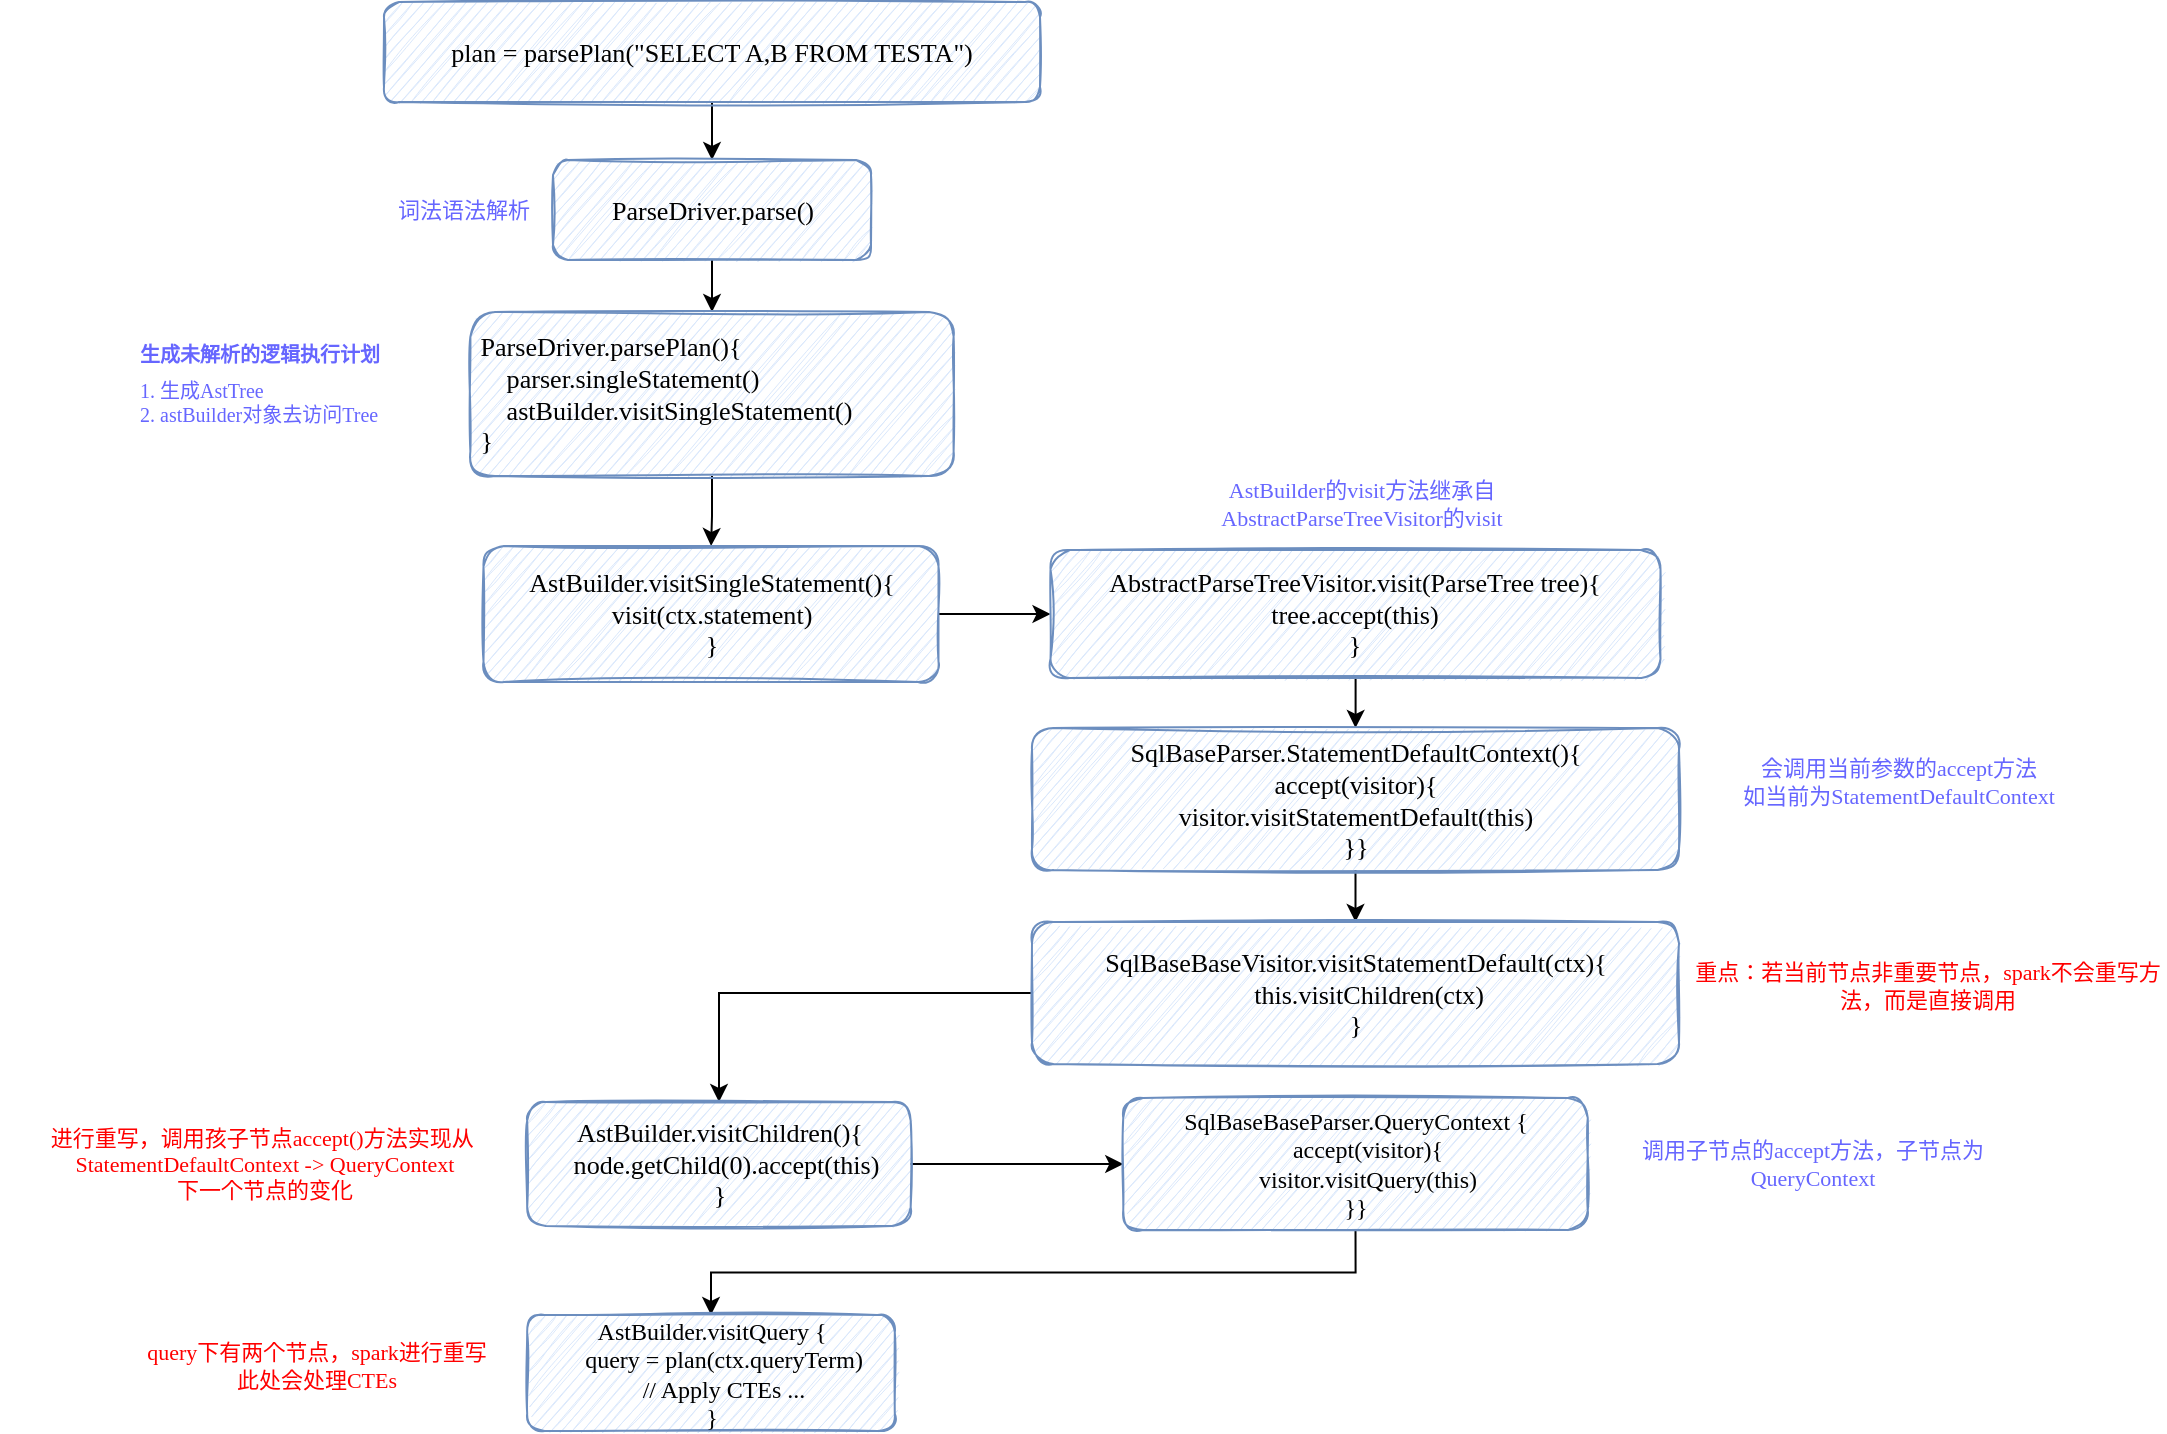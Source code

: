 <mxfile version="17.4.0" type="github">
  <diagram id="_TAUJCwC3Z414NcdCWBq" name="Page-1">
    <mxGraphModel dx="2218" dy="898" grid="0" gridSize="10" guides="1" tooltips="1" connect="1" arrows="1" fold="1" page="1" pageScale="1" pageWidth="827" pageHeight="1169" math="0" shadow="0">
      <root>
        <mxCell id="0" />
        <mxCell id="1" parent="0" />
        <mxCell id="T3wzXR9VALe59u5OGyin-3" value="" style="edgeStyle=orthogonalEdgeStyle;rounded=0;orthogonalLoop=1;jettySize=auto;html=1;fontColor=default;fontFamily=Comic Sans MS;" parent="1" source="T3wzXR9VALe59u5OGyin-1" target="T3wzXR9VALe59u5OGyin-2" edge="1">
          <mxGeometry relative="1" as="geometry" />
        </mxCell>
        <mxCell id="T3wzXR9VALe59u5OGyin-1" value="&lt;div&gt;&lt;font&gt;&lt;span style=&quot;font-size: 13.067px&quot;&gt;plan = parsePlan(&quot;SELECT A,B FROM TESTA&quot;)&lt;/span&gt;&lt;span style=&quot;font-size: 9.8pt&quot;&gt;&lt;br&gt;&lt;/span&gt;&lt;/font&gt;&lt;/div&gt;" style="rounded=1;whiteSpace=wrap;html=1;sketch=1;fillColor=#dae8fc;strokeColor=#6c8ebf;shadow=0;glass=0;fontColor=default;labelBackgroundColor=none;fontFamily=Comic Sans MS;" parent="1" vertex="1">
          <mxGeometry x="68" y="195" width="328" height="50" as="geometry" />
        </mxCell>
        <mxCell id="T3wzXR9VALe59u5OGyin-6" value="" style="edgeStyle=orthogonalEdgeStyle;rounded=0;orthogonalLoop=1;jettySize=auto;html=1;fontFamily=Comic Sans MS;fontSize=11;fontColor=#A680B8;" parent="1" source="T3wzXR9VALe59u5OGyin-2" target="T3wzXR9VALe59u5OGyin-5" edge="1">
          <mxGeometry relative="1" as="geometry" />
        </mxCell>
        <mxCell id="T3wzXR9VALe59u5OGyin-2" value="&lt;div&gt;&lt;font&gt;&lt;span style=&quot;font-size: 13.067px&quot;&gt;ParseDriver.parse()&lt;/span&gt;&lt;/font&gt;&lt;/div&gt;" style="rounded=1;whiteSpace=wrap;html=1;sketch=1;fillColor=#dae8fc;strokeColor=#6c8ebf;shadow=0;glass=0;fontColor=default;labelBackgroundColor=none;fontFamily=Comic Sans MS;" parent="1" vertex="1">
          <mxGeometry x="152.5" y="274" width="159" height="50" as="geometry" />
        </mxCell>
        <mxCell id="T3wzXR9VALe59u5OGyin-4" value="词法语法解析" style="text;html=1;strokeColor=none;fillColor=none;align=center;verticalAlign=middle;whiteSpace=wrap;rounded=0;shadow=0;glass=0;labelBackgroundColor=none;sketch=1;fontSize=11;fontColor=#6666FF;fontFamily=Comic Sans MS;" parent="1" vertex="1">
          <mxGeometry x="71" y="284" width="74" height="30" as="geometry" />
        </mxCell>
        <mxCell id="T3wzXR9VALe59u5OGyin-30" value="" style="edgeStyle=orthogonalEdgeStyle;rounded=0;orthogonalLoop=1;jettySize=auto;html=1;fontFamily=Comic Sans MS;fontSize=11;fontColor=#6666FF;" parent="1" source="T3wzXR9VALe59u5OGyin-5" target="T3wzXR9VALe59u5OGyin-14" edge="1">
          <mxGeometry relative="1" as="geometry" />
        </mxCell>
        <mxCell id="T3wzXR9VALe59u5OGyin-5" value="&lt;div&gt;&lt;font&gt;&lt;span style=&quot;font-size: 13.067px&quot;&gt;&amp;nbsp;ParseDriver.parsePlan(){&lt;/span&gt;&lt;/font&gt;&lt;/div&gt;&lt;div&gt;&lt;font&gt;&lt;span style=&quot;font-size: 13.067px&quot;&gt;&amp;nbsp; &amp;nbsp; &amp;nbsp;parser.singleStatement()&lt;/span&gt;&lt;span style=&quot;font-size: 13.067px&quot;&gt;&lt;br&gt;&lt;/span&gt;&lt;/font&gt;&lt;/div&gt;&lt;div&gt;&lt;font&gt;&lt;span style=&quot;font-size: 13.067px&quot;&gt;&amp;nbsp; &amp;nbsp; &amp;nbsp;astBuilder.visitSingleStatement()&lt;/span&gt;&lt;span style=&quot;font-size: 13.067px&quot;&gt;&lt;br&gt;&lt;/span&gt;&lt;/font&gt;&lt;/div&gt;&lt;div&gt;&lt;font&gt;&lt;span style=&quot;font-size: 13.067px&quot;&gt;&amp;nbsp;}&lt;/span&gt;&lt;/font&gt;&lt;/div&gt;" style="rounded=1;whiteSpace=wrap;html=1;sketch=1;fillColor=#dae8fc;strokeColor=#6c8ebf;shadow=0;glass=0;fontColor=default;labelBackgroundColor=none;fontFamily=Comic Sans MS;align=left;" parent="1" vertex="1">
          <mxGeometry x="111.19" y="350" width="241.62" height="82" as="geometry" />
        </mxCell>
        <mxCell id="T3wzXR9VALe59u5OGyin-32" value="" style="edgeStyle=orthogonalEdgeStyle;rounded=0;orthogonalLoop=1;jettySize=auto;html=1;fontFamily=Comic Sans MS;fontSize=10;fontColor=#6666FF;" parent="1" source="T3wzXR9VALe59u5OGyin-14" target="T3wzXR9VALe59u5OGyin-18" edge="1">
          <mxGeometry relative="1" as="geometry" />
        </mxCell>
        <mxCell id="T3wzXR9VALe59u5OGyin-14" value="&lt;div&gt;&lt;div&gt;&lt;span style=&quot;font-size: 13.067px&quot;&gt;AstBuilder.visitSingleStatement(){&lt;/span&gt;&lt;/div&gt;&lt;div&gt;&lt;span style=&quot;font-size: 13.067px&quot;&gt;visit(ctx.statement)&lt;/span&gt;&lt;/div&gt;&lt;div&gt;&lt;span style=&quot;font-size: 13.067px&quot;&gt;}&lt;/span&gt;&lt;/div&gt;&lt;/div&gt;" style="rounded=1;whiteSpace=wrap;html=1;sketch=1;fillColor=#dae8fc;strokeColor=#6c8ebf;shadow=0;glass=0;fontColor=default;labelBackgroundColor=none;fontFamily=Comic Sans MS;align=center;" parent="1" vertex="1">
          <mxGeometry x="117.75" y="467" width="227.5" height="68" as="geometry" />
        </mxCell>
        <mxCell id="T3wzXR9VALe59u5OGyin-36" value="" style="edgeStyle=orthogonalEdgeStyle;rounded=0;orthogonalLoop=1;jettySize=auto;html=1;fontFamily=Comic Sans MS;fontSize=10;fontColor=#6666FF;" parent="1" source="T3wzXR9VALe59u5OGyin-18" target="T3wzXR9VALe59u5OGyin-35" edge="1">
          <mxGeometry relative="1" as="geometry" />
        </mxCell>
        <mxCell id="T3wzXR9VALe59u5OGyin-18" value="&lt;div&gt;&lt;span style=&quot;font-size: 13.067px&quot;&gt;AbstractParseTreeVisitor.visit(ParseTree tree){&lt;/span&gt;&lt;/div&gt;&lt;div&gt;&lt;span style=&quot;font-size: 13.067px&quot;&gt;tree.accept(this)&lt;/span&gt;&lt;/div&gt;&lt;div&gt;&lt;span style=&quot;font-size: 13.067px&quot;&gt;}&lt;/span&gt;&lt;/div&gt;" style="rounded=1;whiteSpace=wrap;html=1;sketch=1;fillColor=#dae8fc;strokeColor=#6c8ebf;shadow=0;glass=0;fontColor=default;labelBackgroundColor=none;fontFamily=Comic Sans MS;" parent="1" vertex="1">
          <mxGeometry x="401.25" y="469" width="305" height="64" as="geometry" />
        </mxCell>
        <mxCell id="T3wzXR9VALe59u5OGyin-31" value="&lt;h1 style=&quot;font-size: 10px&quot;&gt;生成未解析的逻辑执行计划&lt;/h1&gt;&lt;div style=&quot;font-size: 10px&quot;&gt;1. 生成AstTree&lt;/div&gt;&lt;div style=&quot;font-size: 10px&quot;&gt;2. astBuilder对象去访问Tree&lt;/div&gt;" style="text;html=1;strokeColor=none;fillColor=none;spacing=5;spacingTop=-20;whiteSpace=wrap;overflow=hidden;rounded=0;shadow=0;glass=0;labelBackgroundColor=none;sketch=1;fontFamily=Comic Sans MS;fontSize=10;fontColor=#6666FF;" parent="1" vertex="1">
          <mxGeometry x="-59.33" y="369" width="187" height="66" as="geometry" />
        </mxCell>
        <mxCell id="T3wzXR9VALe59u5OGyin-34" value="AstBuilder的visit方法继承自AbstractParseTreeVisitor的visit" style="text;html=1;strokeColor=none;fillColor=none;align=center;verticalAlign=middle;whiteSpace=wrap;rounded=0;shadow=0;glass=0;labelBackgroundColor=none;sketch=1;fontSize=11;fontColor=#6666FF;fontFamily=Comic Sans MS;" parent="1" vertex="1">
          <mxGeometry x="461" y="417" width="192" height="57" as="geometry" />
        </mxCell>
        <mxCell id="T3wzXR9VALe59u5OGyin-39" value="" style="edgeStyle=orthogonalEdgeStyle;rounded=0;orthogonalLoop=1;jettySize=auto;html=1;fontFamily=Comic Sans MS;fontSize=10;fontColor=#6666FF;" parent="1" source="T3wzXR9VALe59u5OGyin-35" target="T3wzXR9VALe59u5OGyin-38" edge="1">
          <mxGeometry relative="1" as="geometry" />
        </mxCell>
        <mxCell id="T3wzXR9VALe59u5OGyin-35" value="&lt;div&gt;&lt;span style=&quot;font-size: 13.067px&quot;&gt;SqlBaseParser.StatementDefaultContext(){&lt;/span&gt;&lt;/div&gt;&lt;div&gt;&lt;span style=&quot;font-size: 13.067px&quot;&gt;accept(visitor){&lt;/span&gt;&lt;/div&gt;&lt;span style=&quot;font-size: 13.067px&quot;&gt;visitor.visitStatementDefault(this)&lt;/span&gt;&lt;div&gt;&lt;span style=&quot;font-size: 13.067px&quot;&gt;}}&lt;/span&gt;&lt;br&gt;&lt;/div&gt;" style="rounded=1;whiteSpace=wrap;html=1;sketch=1;fillColor=#dae8fc;strokeColor=#6c8ebf;shadow=0;glass=0;fontColor=default;labelBackgroundColor=none;fontFamily=Comic Sans MS;" parent="1" vertex="1">
          <mxGeometry x="392" y="558" width="323.5" height="71" as="geometry" />
        </mxCell>
        <mxCell id="T3wzXR9VALe59u5OGyin-37" value="会调用当前参数的accept方法&lt;br&gt;如当前为StatementDefaultContext" style="text;html=1;strokeColor=none;fillColor=none;align=center;verticalAlign=middle;whiteSpace=wrap;rounded=0;shadow=0;glass=0;labelBackgroundColor=none;sketch=1;fontSize=11;fontColor=#6666FF;fontFamily=Comic Sans MS;" parent="1" vertex="1">
          <mxGeometry x="719" y="558" width="213" height="53" as="geometry" />
        </mxCell>
        <mxCell id="T3wzXR9VALe59u5OGyin-42" value="" style="edgeStyle=orthogonalEdgeStyle;rounded=0;orthogonalLoop=1;jettySize=auto;html=1;fontFamily=Comic Sans MS;fontSize=10;fontColor=#6666FF;" parent="1" source="T3wzXR9VALe59u5OGyin-38" target="T3wzXR9VALe59u5OGyin-41" edge="1">
          <mxGeometry relative="1" as="geometry" />
        </mxCell>
        <mxCell id="T3wzXR9VALe59u5OGyin-38" value="&lt;div&gt;&lt;div&gt;&lt;span style=&quot;font-size: 13.067px&quot;&gt;SqlBaseBaseVisitor.visitStatementDefault(ctx){&lt;/span&gt;&lt;/div&gt;&lt;div&gt;&lt;span style=&quot;font-size: 13.067px&quot;&gt;&amp;nbsp; &amp;nbsp; this.visitChildren(ctx)&lt;/span&gt;&lt;/div&gt;&lt;div&gt;&lt;span style=&quot;font-size: 13.067px&quot;&gt;}&lt;/span&gt;&lt;/div&gt;&lt;/div&gt;" style="rounded=1;whiteSpace=wrap;html=1;sketch=1;fillColor=#dae8fc;strokeColor=#6c8ebf;shadow=0;glass=0;fontColor=default;labelBackgroundColor=none;fontFamily=Comic Sans MS;" parent="1" vertex="1">
          <mxGeometry x="392" y="655" width="323.5" height="71" as="geometry" />
        </mxCell>
        <mxCell id="T3wzXR9VALe59u5OGyin-40" value="重点：若当前节点非重要节点，spark不会重写方法，而是直接调用&lt;br&gt;&lt;div class=&quot;okr-block-clipboard&quot;&gt;&lt;/div&gt;" style="text;html=1;strokeColor=none;fillColor=none;align=center;verticalAlign=middle;whiteSpace=wrap;rounded=0;shadow=0;glass=0;labelBackgroundColor=none;sketch=1;fontSize=11;fontColor=#FF0000;fontFamily=Comic Sans MS;" parent="1" vertex="1">
          <mxGeometry x="722" y="655" width="236" height="64" as="geometry" />
        </mxCell>
        <mxCell id="T3wzXR9VALe59u5OGyin-46" value="" style="edgeStyle=orthogonalEdgeStyle;rounded=0;orthogonalLoop=1;jettySize=auto;html=1;fontFamily=Comic Sans MS;fontSize=10;fontColor=#6666FF;" parent="1" source="T3wzXR9VALe59u5OGyin-41" target="T3wzXR9VALe59u5OGyin-45" edge="1">
          <mxGeometry relative="1" as="geometry" />
        </mxCell>
        <mxCell id="T3wzXR9VALe59u5OGyin-41" value="&lt;div&gt;&lt;span style=&quot;font-size: 13.067px&quot;&gt;AstBuilder.visitChildren(){&lt;/span&gt;&lt;/div&gt;&lt;div&gt;&lt;span style=&quot;font-size: 13.067px&quot;&gt;&amp;nbsp; node.getChild(0).accept(this)&lt;/span&gt;&lt;/div&gt;&lt;div&gt;&lt;span style=&quot;font-size: 13.067px&quot;&gt;}&lt;/span&gt;&lt;/div&gt;" style="rounded=1;whiteSpace=wrap;html=1;sketch=1;fillColor=#dae8fc;strokeColor=#6c8ebf;shadow=0;glass=0;fontColor=default;labelBackgroundColor=none;fontFamily=Comic Sans MS;" parent="1" vertex="1">
          <mxGeometry x="139.59" y="745" width="191.75" height="62" as="geometry" />
        </mxCell>
        <mxCell id="T3wzXR9VALe59u5OGyin-44" value="进行重写，调用孩子节点accept()方法实现从&amp;nbsp;&lt;br&gt;&lt;span&gt;StatementDefaultContext -&amp;gt; QueryContext&lt;br&gt;下一个节点的变化&lt;/span&gt;&lt;div class=&quot;okr-block-clipboard&quot;&gt;&lt;/div&gt;" style="text;html=1;strokeColor=none;fillColor=none;align=center;verticalAlign=middle;whiteSpace=wrap;rounded=0;shadow=0;glass=0;labelBackgroundColor=none;sketch=1;fontSize=11;fontColor=#FF0000;fontFamily=Comic Sans MS;" parent="1" vertex="1">
          <mxGeometry x="-123.16" y="740.5" width="262.75" height="71" as="geometry" />
        </mxCell>
        <mxCell id="T3wzXR9VALe59u5OGyin-48" value="" style="edgeStyle=orthogonalEdgeStyle;rounded=0;orthogonalLoop=1;jettySize=auto;html=1;fontFamily=Comic Sans MS;fontSize=10;fontColor=#6666FF;exitX=0.5;exitY=1;exitDx=0;exitDy=0;" parent="1" source="T3wzXR9VALe59u5OGyin-45" target="T3wzXR9VALe59u5OGyin-47" edge="1">
          <mxGeometry relative="1" as="geometry" />
        </mxCell>
        <mxCell id="T3wzXR9VALe59u5OGyin-45" value="&lt;div&gt;SqlBaseBaseParser.QueryContext {&lt;/div&gt;&lt;div&gt;&amp;nbsp; &amp;nbsp; accept(visitor){&lt;/div&gt;&lt;div&gt;&amp;nbsp; &amp;nbsp; visitor.visitQuery(this)&lt;/div&gt;&lt;div&gt;}}&lt;/div&gt;" style="rounded=1;whiteSpace=wrap;html=1;sketch=1;fillColor=#dae8fc;strokeColor=#6c8ebf;shadow=0;glass=0;fontColor=default;labelBackgroundColor=none;fontFamily=Comic Sans MS;" parent="1" vertex="1">
          <mxGeometry x="437.63" y="743" width="232.25" height="66" as="geometry" />
        </mxCell>
        <mxCell id="T3wzXR9VALe59u5OGyin-47" value="&lt;div&gt;AstBuilder.visitQuery {&lt;/div&gt;&lt;div&gt;&amp;nbsp; &amp;nbsp; query = plan(ctx.queryTerm)&lt;/div&gt;&lt;div&gt;&amp;nbsp; &amp;nbsp; // Apply CTEs ...&lt;/div&gt;&lt;div&gt;}&lt;/div&gt;" style="rounded=1;whiteSpace=wrap;html=1;sketch=1;fillColor=#dae8fc;strokeColor=#6c8ebf;shadow=0;glass=0;fontColor=default;labelBackgroundColor=none;fontFamily=Comic Sans MS;" parent="1" vertex="1">
          <mxGeometry x="139.59" y="851.5" width="183.81" height="58" as="geometry" />
        </mxCell>
        <mxCell id="T3wzXR9VALe59u5OGyin-49" value="query下有两个节点，spark进行重写&lt;br&gt;此处会处理CTEs&lt;div class=&quot;okr-block-clipboard&quot;&gt;&lt;/div&gt;" style="text;html=1;strokeColor=none;fillColor=none;align=center;verticalAlign=middle;whiteSpace=wrap;rounded=0;shadow=0;glass=0;labelBackgroundColor=none;sketch=1;fontSize=11;fontColor=#FF0000;fontFamily=Comic Sans MS;" parent="1" vertex="1">
          <mxGeometry x="-67.41" y="849" width="203.16" height="56.5" as="geometry" />
        </mxCell>
        <mxCell id="T3wzXR9VALe59u5OGyin-50" value="调用子节点的accept方法，子节点为QueryContext" style="text;html=1;strokeColor=none;fillColor=none;align=center;verticalAlign=middle;whiteSpace=wrap;rounded=0;shadow=0;glass=0;labelBackgroundColor=none;sketch=1;fontSize=11;fontColor=#6666FF;fontFamily=Comic Sans MS;" parent="1" vertex="1">
          <mxGeometry x="676" y="749.5" width="213" height="53" as="geometry" />
        </mxCell>
      </root>
    </mxGraphModel>
  </diagram>
</mxfile>
